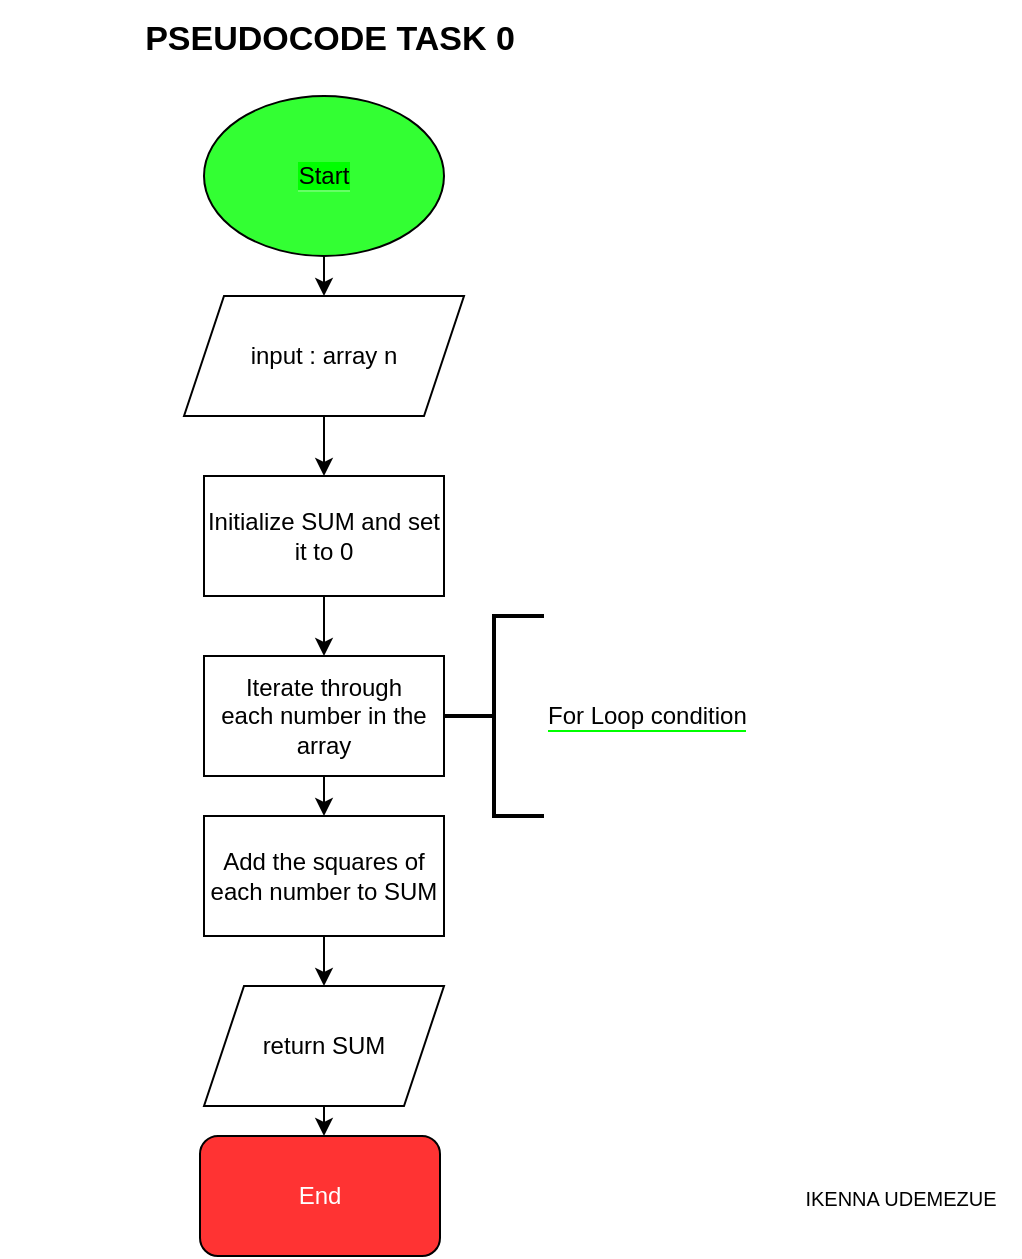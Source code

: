 <mxfile version="20.2.5" type="github">
  <diagram id="C5RBs43oDa-KdzZeNtuy" name="Page-1">
    <mxGraphModel dx="705" dy="645" grid="1" gridSize="10" guides="1" tooltips="1" connect="1" arrows="1" fold="1" page="1" pageScale="1" pageWidth="827" pageHeight="1169" math="0" shadow="0">
      <root>
        <mxCell id="WIyWlLk6GJQsqaUBKTNV-0" />
        <mxCell id="WIyWlLk6GJQsqaUBKTNV-1" parent="WIyWlLk6GJQsqaUBKTNV-0" />
        <mxCell id="03W-Jpye9Pk26QC78ena-2" value="" style="endArrow=classic;html=1;rounded=0;exitX=0.5;exitY=1;exitDx=0;exitDy=0;" edge="1" parent="WIyWlLk6GJQsqaUBKTNV-1">
          <mxGeometry width="50" height="50" relative="1" as="geometry">
            <mxPoint x="312" y="150" as="sourcePoint" />
            <mxPoint x="312" y="210" as="targetPoint" />
          </mxGeometry>
        </mxCell>
        <mxCell id="03W-Jpye9Pk26QC78ena-4" value="input : array n" style="shape=parallelogram;perimeter=parallelogramPerimeter;whiteSpace=wrap;html=1;fixedSize=1;" vertex="1" parent="WIyWlLk6GJQsqaUBKTNV-1">
          <mxGeometry x="242" y="210" width="140" height="60" as="geometry" />
        </mxCell>
        <mxCell id="03W-Jpye9Pk26QC78ena-5" value="" style="endArrow=classic;html=1;rounded=0;exitX=0.5;exitY=1;exitDx=0;exitDy=0;entryX=0.5;entryY=0;entryDx=0;entryDy=0;" edge="1" parent="WIyWlLk6GJQsqaUBKTNV-1" source="03W-Jpye9Pk26QC78ena-4" target="03W-Jpye9Pk26QC78ena-7">
          <mxGeometry width="50" height="50" relative="1" as="geometry">
            <mxPoint x="382" y="360" as="sourcePoint" />
            <mxPoint x="312" y="330" as="targetPoint" />
          </mxGeometry>
        </mxCell>
        <mxCell id="03W-Jpye9Pk26QC78ena-7" value="Initialize SUM and set it to 0" style="rounded=0;whiteSpace=wrap;html=1;" vertex="1" parent="WIyWlLk6GJQsqaUBKTNV-1">
          <mxGeometry x="252" y="300" width="120" height="60" as="geometry" />
        </mxCell>
        <mxCell id="03W-Jpye9Pk26QC78ena-12" value="Iterate through&lt;br&gt;each number in the array" style="rounded=0;whiteSpace=wrap;html=1;" vertex="1" parent="WIyWlLk6GJQsqaUBKTNV-1">
          <mxGeometry x="252" y="390" width="120" height="60" as="geometry" />
        </mxCell>
        <mxCell id="03W-Jpye9Pk26QC78ena-19" value="return SUM" style="shape=parallelogram;perimeter=parallelogramPerimeter;whiteSpace=wrap;html=1;fixedSize=1;" vertex="1" parent="WIyWlLk6GJQsqaUBKTNV-1">
          <mxGeometry x="252" y="555" width="120" height="60" as="geometry" />
        </mxCell>
        <mxCell id="03W-Jpye9Pk26QC78ena-20" value="" style="endArrow=classic;html=1;rounded=0;exitX=0.5;exitY=1;exitDx=0;exitDy=0;" edge="1" parent="WIyWlLk6GJQsqaUBKTNV-1" source="03W-Jpye9Pk26QC78ena-19">
          <mxGeometry width="50" height="50" relative="1" as="geometry">
            <mxPoint x="322" y="730" as="sourcePoint" />
            <mxPoint x="312" y="630" as="targetPoint" />
          </mxGeometry>
        </mxCell>
        <mxCell id="03W-Jpye9Pk26QC78ena-21" value="End" style="rounded=1;whiteSpace=wrap;html=1;fillColor=#FF3333;fontColor=#FFFFFF;" vertex="1" parent="WIyWlLk6GJQsqaUBKTNV-1">
          <mxGeometry x="250" y="630" width="120" height="60" as="geometry" />
        </mxCell>
        <mxCell id="03W-Jpye9Pk26QC78ena-23" value="&lt;span style=&quot;background-color: rgb(0, 255, 0);&quot;&gt;&lt;font color=&quot;#000000&quot;&gt;Start&lt;/font&gt;&lt;/span&gt;" style="ellipse;whiteSpace=wrap;html=1;labelBackgroundColor=#66FF66;fontColor=#FFFFFF;fillColor=#33FF33;" vertex="1" parent="WIyWlLk6GJQsqaUBKTNV-1">
          <mxGeometry x="252" y="110" width="120" height="80" as="geometry" />
        </mxCell>
        <mxCell id="03W-Jpye9Pk26QC78ena-16" value="Add the squares of each number to SUM" style="rounded=0;whiteSpace=wrap;html=1;" vertex="1" parent="WIyWlLk6GJQsqaUBKTNV-1">
          <mxGeometry x="252" y="470" width="120" height="60" as="geometry" />
        </mxCell>
        <mxCell id="03W-Jpye9Pk26QC78ena-30" value="" style="endArrow=classic;html=1;rounded=0;fontColor=#000000;exitX=0.5;exitY=1;exitDx=0;exitDy=0;entryX=0.5;entryY=0;entryDx=0;entryDy=0;" edge="1" parent="WIyWlLk6GJQsqaUBKTNV-1" source="03W-Jpye9Pk26QC78ena-7" target="03W-Jpye9Pk26QC78ena-12">
          <mxGeometry width="50" height="50" relative="1" as="geometry">
            <mxPoint x="322" y="380" as="sourcePoint" />
            <mxPoint x="372" y="330" as="targetPoint" />
          </mxGeometry>
        </mxCell>
        <mxCell id="03W-Jpye9Pk26QC78ena-31" value="" style="endArrow=classic;html=1;rounded=0;fontColor=#000000;exitX=0.5;exitY=1;exitDx=0;exitDy=0;entryX=0.5;entryY=0;entryDx=0;entryDy=0;" edge="1" parent="WIyWlLk6GJQsqaUBKTNV-1" source="03W-Jpye9Pk26QC78ena-12" target="03W-Jpye9Pk26QC78ena-16">
          <mxGeometry width="50" height="50" relative="1" as="geometry">
            <mxPoint x="372" y="480" as="sourcePoint" />
            <mxPoint x="422" y="430" as="targetPoint" />
          </mxGeometry>
        </mxCell>
        <mxCell id="03W-Jpye9Pk26QC78ena-32" value="" style="endArrow=classic;html=1;rounded=0;fontColor=#000000;exitX=0.5;exitY=1;exitDx=0;exitDy=0;entryX=0.5;entryY=0;entryDx=0;entryDy=0;" edge="1" parent="WIyWlLk6GJQsqaUBKTNV-1" source="03W-Jpye9Pk26QC78ena-16" target="03W-Jpye9Pk26QC78ena-19">
          <mxGeometry width="50" height="50" relative="1" as="geometry">
            <mxPoint x="372" y="480" as="sourcePoint" />
            <mxPoint x="422" y="430" as="targetPoint" />
          </mxGeometry>
        </mxCell>
        <mxCell id="03W-Jpye9Pk26QC78ena-33" value="&lt;span style=&quot;background-color: rgb(255, 255, 255);&quot;&gt;For Loop condition&lt;/span&gt;" style="strokeWidth=2;html=1;shape=mxgraph.flowchart.annotation_2;align=left;labelPosition=right;pointerEvents=1;labelBackgroundColor=#00FF00;fontColor=#000000;fillColor=#33FF33;" vertex="1" parent="WIyWlLk6GJQsqaUBKTNV-1">
          <mxGeometry x="372" y="370" width="50" height="100" as="geometry" />
        </mxCell>
        <mxCell id="03W-Jpye9Pk26QC78ena-38" value="&lt;b&gt;&lt;font style=&quot;font-size: 17px;&quot;&gt;PSEUDOCODE TASK 0&lt;/font&gt;&lt;/b&gt;" style="text;html=1;strokeColor=none;fillColor=none;align=center;verticalAlign=middle;whiteSpace=wrap;rounded=0;labelBackgroundColor=#FFFFFF;fontColor=#000000;" vertex="1" parent="WIyWlLk6GJQsqaUBKTNV-1">
          <mxGeometry x="150" y="62" width="330" height="40" as="geometry" />
        </mxCell>
        <mxCell id="03W-Jpye9Pk26QC78ena-39" value="&lt;font style=&quot;font-size: 10px;&quot;&gt;IKENNA UDEMEZUE&lt;/font&gt;" style="text;html=1;align=center;verticalAlign=middle;resizable=0;points=[];autosize=1;strokeColor=none;fillColor=none;fontSize=17;fontColor=#000000;" vertex="1" parent="WIyWlLk6GJQsqaUBKTNV-1">
          <mxGeometry x="540" y="645" width="120" height="30" as="geometry" />
        </mxCell>
      </root>
    </mxGraphModel>
  </diagram>
</mxfile>
